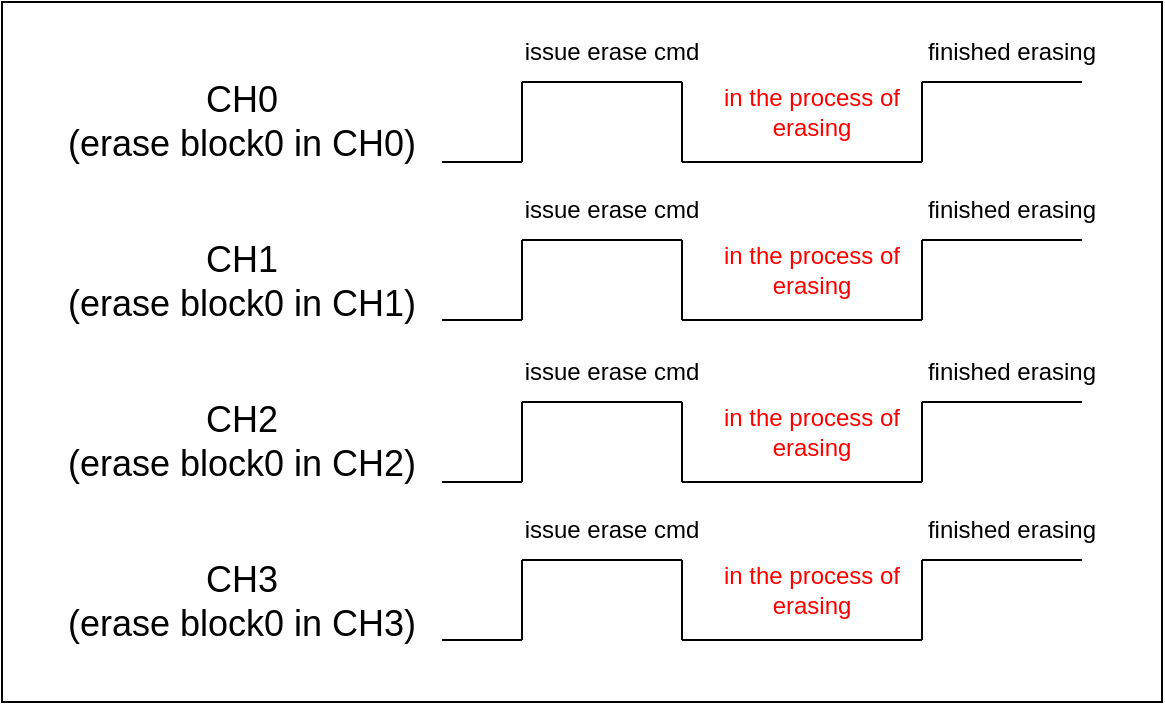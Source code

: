 <mxfile>
    <diagram id="hlbMp2S2ft_TFModSld7" name="第1頁">
        <mxGraphModel dx="935" dy="827" grid="1" gridSize="10" guides="1" tooltips="1" connect="1" arrows="1" fold="1" page="1" pageScale="1" pageWidth="827" pageHeight="1169" math="0" shadow="0">
            <root>
                <mxCell id="0"/>
                <mxCell id="1" parent="0"/>
                <mxCell id="172" value="" style="rounded=0;whiteSpace=wrap;html=1;" vertex="1" parent="1">
                    <mxGeometry x="100" y="360" width="580" height="350" as="geometry"/>
                </mxCell>
                <mxCell id="5" value="" style="endArrow=none;html=1;" edge="1" parent="1">
                    <mxGeometry width="50" height="50" relative="1" as="geometry">
                        <mxPoint x="360" y="400" as="sourcePoint"/>
                        <mxPoint x="440" y="400" as="targetPoint"/>
                    </mxGeometry>
                </mxCell>
                <mxCell id="6" value="" style="endArrow=none;html=1;" edge="1" parent="1">
                    <mxGeometry width="50" height="50" relative="1" as="geometry">
                        <mxPoint x="440" y="440" as="sourcePoint"/>
                        <mxPoint x="440" y="400" as="targetPoint"/>
                    </mxGeometry>
                </mxCell>
                <mxCell id="8" value="" style="endArrow=none;html=1;" edge="1" parent="1">
                    <mxGeometry width="50" height="50" relative="1" as="geometry">
                        <mxPoint x="440" y="440" as="sourcePoint"/>
                        <mxPoint x="560" y="440" as="targetPoint"/>
                    </mxGeometry>
                </mxCell>
                <mxCell id="9" value="" style="endArrow=none;html=1;" edge="1" parent="1">
                    <mxGeometry width="50" height="50" relative="1" as="geometry">
                        <mxPoint x="560" y="440" as="sourcePoint"/>
                        <mxPoint x="560" y="400" as="targetPoint"/>
                    </mxGeometry>
                </mxCell>
                <mxCell id="10" value="" style="endArrow=none;html=1;" edge="1" parent="1">
                    <mxGeometry width="50" height="50" relative="1" as="geometry">
                        <mxPoint x="600" y="400" as="sourcePoint"/>
                        <mxPoint x="600" y="400" as="targetPoint"/>
                    </mxGeometry>
                </mxCell>
                <mxCell id="27" value="issue erase cmd" style="text;strokeColor=none;align=center;fillColor=none;html=1;verticalAlign=middle;whiteSpace=wrap;rounded=0;" vertex="1" parent="1">
                    <mxGeometry x="350" y="370" width="110" height="30" as="geometry"/>
                </mxCell>
                <mxCell id="29" value="" style="endArrow=none;html=1;" edge="1" parent="1">
                    <mxGeometry width="50" height="50" relative="1" as="geometry">
                        <mxPoint x="520" y="400" as="sourcePoint"/>
                        <mxPoint x="520" y="400" as="targetPoint"/>
                    </mxGeometry>
                </mxCell>
                <mxCell id="31" value="" style="endArrow=none;html=1;" edge="1" parent="1">
                    <mxGeometry width="50" height="50" relative="1" as="geometry">
                        <mxPoint x="560" y="400" as="sourcePoint"/>
                        <mxPoint x="640" y="400" as="targetPoint"/>
                    </mxGeometry>
                </mxCell>
                <mxCell id="32" value="finished erasing" style="text;strokeColor=none;align=center;fillColor=none;html=1;verticalAlign=middle;whiteSpace=wrap;rounded=0;" vertex="1" parent="1">
                    <mxGeometry x="550" y="370" width="110" height="30" as="geometry"/>
                </mxCell>
                <mxCell id="33" value="&lt;font style=&quot;color: rgb(255, 0, 0);&quot;&gt;in the process of erasing&lt;/font&gt;" style="text;strokeColor=none;align=center;fillColor=none;html=1;verticalAlign=middle;whiteSpace=wrap;rounded=0;" vertex="1" parent="1">
                    <mxGeometry x="450" y="400" width="110" height="30" as="geometry"/>
                </mxCell>
                <mxCell id="116" value="" style="endArrow=none;html=1;" edge="1" parent="1">
                    <mxGeometry width="50" height="50" relative="1" as="geometry">
                        <mxPoint x="360" y="440" as="sourcePoint"/>
                        <mxPoint x="360" y="400" as="targetPoint"/>
                    </mxGeometry>
                </mxCell>
                <mxCell id="117" value="" style="endArrow=none;html=1;" edge="1" parent="1">
                    <mxGeometry width="50" height="50" relative="1" as="geometry">
                        <mxPoint x="320" y="440" as="sourcePoint"/>
                        <mxPoint x="360" y="440" as="targetPoint"/>
                    </mxGeometry>
                </mxCell>
                <mxCell id="124" value="&lt;font style=&quot;font-size: 18px;&quot;&gt;CH0&lt;/font&gt;&lt;div&gt;&lt;font style=&quot;font-size: 18px;&quot;&gt;(erase block0 in CH0)&lt;/font&gt;&lt;/div&gt;" style="text;html=1;align=center;verticalAlign=middle;whiteSpace=wrap;rounded=0;" vertex="1" parent="1">
                    <mxGeometry x="110" y="400" width="220" height="40" as="geometry"/>
                </mxCell>
                <mxCell id="130" value="&lt;font style=&quot;font-size: 18px;&quot;&gt;CH1&lt;/font&gt;&lt;div&gt;&lt;font style=&quot;font-size: 18px;&quot;&gt;(erase block0 in CH1)&lt;/font&gt;&lt;/div&gt;" style="text;html=1;align=center;verticalAlign=middle;whiteSpace=wrap;rounded=0;" vertex="1" parent="1">
                    <mxGeometry x="110" y="480" width="220" height="40" as="geometry"/>
                </mxCell>
                <mxCell id="131" value="&lt;font style=&quot;font-size: 18px;&quot;&gt;CH2&lt;/font&gt;&lt;div&gt;&lt;font style=&quot;font-size: 18px;&quot;&gt;(erase block0 in CH2)&lt;/font&gt;&lt;/div&gt;" style="text;html=1;align=center;verticalAlign=middle;whiteSpace=wrap;rounded=0;" vertex="1" parent="1">
                    <mxGeometry x="110" y="560" width="220" height="40" as="geometry"/>
                </mxCell>
                <mxCell id="132" value="&lt;font style=&quot;font-size: 18px;&quot;&gt;CH3&lt;/font&gt;&lt;div&gt;&lt;font style=&quot;font-size: 18px;&quot;&gt;(erase block0 in CH3)&lt;/font&gt;&lt;/div&gt;" style="text;html=1;align=center;verticalAlign=middle;whiteSpace=wrap;rounded=0;" vertex="1" parent="1">
                    <mxGeometry x="110" y="640" width="220" height="40" as="geometry"/>
                </mxCell>
                <mxCell id="173" value="" style="endArrow=none;html=1;" edge="1" parent="1">
                    <mxGeometry width="50" height="50" relative="1" as="geometry">
                        <mxPoint x="360" y="479" as="sourcePoint"/>
                        <mxPoint x="440" y="479" as="targetPoint"/>
                    </mxGeometry>
                </mxCell>
                <mxCell id="174" value="" style="endArrow=none;html=1;" edge="1" parent="1">
                    <mxGeometry width="50" height="50" relative="1" as="geometry">
                        <mxPoint x="440" y="519" as="sourcePoint"/>
                        <mxPoint x="440" y="479" as="targetPoint"/>
                    </mxGeometry>
                </mxCell>
                <mxCell id="175" value="" style="endArrow=none;html=1;" edge="1" parent="1">
                    <mxGeometry width="50" height="50" relative="1" as="geometry">
                        <mxPoint x="440" y="519" as="sourcePoint"/>
                        <mxPoint x="560" y="519" as="targetPoint"/>
                    </mxGeometry>
                </mxCell>
                <mxCell id="176" value="" style="endArrow=none;html=1;" edge="1" parent="1">
                    <mxGeometry width="50" height="50" relative="1" as="geometry">
                        <mxPoint x="560" y="519" as="sourcePoint"/>
                        <mxPoint x="560" y="479" as="targetPoint"/>
                    </mxGeometry>
                </mxCell>
                <mxCell id="177" value="" style="endArrow=none;html=1;" edge="1" parent="1">
                    <mxGeometry width="50" height="50" relative="1" as="geometry">
                        <mxPoint x="600" y="479" as="sourcePoint"/>
                        <mxPoint x="600" y="479" as="targetPoint"/>
                    </mxGeometry>
                </mxCell>
                <mxCell id="178" value="issue erase cmd" style="text;strokeColor=none;align=center;fillColor=none;html=1;verticalAlign=middle;whiteSpace=wrap;rounded=0;" vertex="1" parent="1">
                    <mxGeometry x="350" y="449" width="110" height="30" as="geometry"/>
                </mxCell>
                <mxCell id="179" value="" style="endArrow=none;html=1;" edge="1" parent="1">
                    <mxGeometry width="50" height="50" relative="1" as="geometry">
                        <mxPoint x="520" y="479" as="sourcePoint"/>
                        <mxPoint x="520" y="479" as="targetPoint"/>
                    </mxGeometry>
                </mxCell>
                <mxCell id="180" value="" style="endArrow=none;html=1;" edge="1" parent="1">
                    <mxGeometry width="50" height="50" relative="1" as="geometry">
                        <mxPoint x="560" y="479" as="sourcePoint"/>
                        <mxPoint x="640" y="479" as="targetPoint"/>
                    </mxGeometry>
                </mxCell>
                <mxCell id="181" value="finished erasing" style="text;strokeColor=none;align=center;fillColor=none;html=1;verticalAlign=middle;whiteSpace=wrap;rounded=0;" vertex="1" parent="1">
                    <mxGeometry x="550" y="449" width="110" height="30" as="geometry"/>
                </mxCell>
                <mxCell id="182" value="&lt;font style=&quot;color: rgb(255, 0, 0);&quot;&gt;in the process of erasing&lt;/font&gt;" style="text;strokeColor=none;align=center;fillColor=none;html=1;verticalAlign=middle;whiteSpace=wrap;rounded=0;" vertex="1" parent="1">
                    <mxGeometry x="450" y="479" width="110" height="30" as="geometry"/>
                </mxCell>
                <mxCell id="183" value="" style="endArrow=none;html=1;" edge="1" parent="1">
                    <mxGeometry width="50" height="50" relative="1" as="geometry">
                        <mxPoint x="360" y="519" as="sourcePoint"/>
                        <mxPoint x="360" y="479" as="targetPoint"/>
                    </mxGeometry>
                </mxCell>
                <mxCell id="184" value="" style="endArrow=none;html=1;" edge="1" parent="1">
                    <mxGeometry width="50" height="50" relative="1" as="geometry">
                        <mxPoint x="320" y="519" as="sourcePoint"/>
                        <mxPoint x="360" y="519" as="targetPoint"/>
                    </mxGeometry>
                </mxCell>
                <mxCell id="185" value="" style="endArrow=none;html=1;" edge="1" parent="1">
                    <mxGeometry width="50" height="50" relative="1" as="geometry">
                        <mxPoint x="360" y="560" as="sourcePoint"/>
                        <mxPoint x="440" y="560" as="targetPoint"/>
                    </mxGeometry>
                </mxCell>
                <mxCell id="186" value="" style="endArrow=none;html=1;" edge="1" parent="1">
                    <mxGeometry width="50" height="50" relative="1" as="geometry">
                        <mxPoint x="440" y="600" as="sourcePoint"/>
                        <mxPoint x="440" y="560" as="targetPoint"/>
                    </mxGeometry>
                </mxCell>
                <mxCell id="187" value="" style="endArrow=none;html=1;" edge="1" parent="1">
                    <mxGeometry width="50" height="50" relative="1" as="geometry">
                        <mxPoint x="440" y="600" as="sourcePoint"/>
                        <mxPoint x="560" y="600" as="targetPoint"/>
                    </mxGeometry>
                </mxCell>
                <mxCell id="188" value="" style="endArrow=none;html=1;" edge="1" parent="1">
                    <mxGeometry width="50" height="50" relative="1" as="geometry">
                        <mxPoint x="560" y="600" as="sourcePoint"/>
                        <mxPoint x="560" y="560" as="targetPoint"/>
                    </mxGeometry>
                </mxCell>
                <mxCell id="189" value="" style="endArrow=none;html=1;" edge="1" parent="1">
                    <mxGeometry width="50" height="50" relative="1" as="geometry">
                        <mxPoint x="600" y="560" as="sourcePoint"/>
                        <mxPoint x="600" y="560" as="targetPoint"/>
                    </mxGeometry>
                </mxCell>
                <mxCell id="190" value="issue erase cmd" style="text;strokeColor=none;align=center;fillColor=none;html=1;verticalAlign=middle;whiteSpace=wrap;rounded=0;" vertex="1" parent="1">
                    <mxGeometry x="350" y="530" width="110" height="30" as="geometry"/>
                </mxCell>
                <mxCell id="191" value="" style="endArrow=none;html=1;" edge="1" parent="1">
                    <mxGeometry width="50" height="50" relative="1" as="geometry">
                        <mxPoint x="520" y="560" as="sourcePoint"/>
                        <mxPoint x="520" y="560" as="targetPoint"/>
                    </mxGeometry>
                </mxCell>
                <mxCell id="192" value="" style="endArrow=none;html=1;" edge="1" parent="1">
                    <mxGeometry width="50" height="50" relative="1" as="geometry">
                        <mxPoint x="560" y="560" as="sourcePoint"/>
                        <mxPoint x="640" y="560" as="targetPoint"/>
                    </mxGeometry>
                </mxCell>
                <mxCell id="193" value="finished erasing" style="text;strokeColor=none;align=center;fillColor=none;html=1;verticalAlign=middle;whiteSpace=wrap;rounded=0;" vertex="1" parent="1">
                    <mxGeometry x="550" y="530" width="110" height="30" as="geometry"/>
                </mxCell>
                <mxCell id="194" value="&lt;font style=&quot;color: rgb(255, 0, 0);&quot;&gt;in the process of erasing&lt;/font&gt;" style="text;strokeColor=none;align=center;fillColor=none;html=1;verticalAlign=middle;whiteSpace=wrap;rounded=0;" vertex="1" parent="1">
                    <mxGeometry x="450" y="560" width="110" height="30" as="geometry"/>
                </mxCell>
                <mxCell id="195" value="" style="endArrow=none;html=1;" edge="1" parent="1">
                    <mxGeometry width="50" height="50" relative="1" as="geometry">
                        <mxPoint x="360" y="600" as="sourcePoint"/>
                        <mxPoint x="360" y="560" as="targetPoint"/>
                    </mxGeometry>
                </mxCell>
                <mxCell id="196" value="" style="endArrow=none;html=1;" edge="1" parent="1">
                    <mxGeometry width="50" height="50" relative="1" as="geometry">
                        <mxPoint x="320" y="600" as="sourcePoint"/>
                        <mxPoint x="360" y="600" as="targetPoint"/>
                    </mxGeometry>
                </mxCell>
                <mxCell id="197" value="" style="endArrow=none;html=1;" edge="1" parent="1">
                    <mxGeometry width="50" height="50" relative="1" as="geometry">
                        <mxPoint x="360" y="639" as="sourcePoint"/>
                        <mxPoint x="440" y="639" as="targetPoint"/>
                    </mxGeometry>
                </mxCell>
                <mxCell id="198" value="" style="endArrow=none;html=1;" edge="1" parent="1">
                    <mxGeometry width="50" height="50" relative="1" as="geometry">
                        <mxPoint x="440" y="679" as="sourcePoint"/>
                        <mxPoint x="440" y="639" as="targetPoint"/>
                    </mxGeometry>
                </mxCell>
                <mxCell id="199" value="" style="endArrow=none;html=1;" edge="1" parent="1">
                    <mxGeometry width="50" height="50" relative="1" as="geometry">
                        <mxPoint x="440" y="679" as="sourcePoint"/>
                        <mxPoint x="560" y="679" as="targetPoint"/>
                    </mxGeometry>
                </mxCell>
                <mxCell id="200" value="" style="endArrow=none;html=1;" edge="1" parent="1">
                    <mxGeometry width="50" height="50" relative="1" as="geometry">
                        <mxPoint x="560" y="679" as="sourcePoint"/>
                        <mxPoint x="560" y="639" as="targetPoint"/>
                    </mxGeometry>
                </mxCell>
                <mxCell id="201" value="" style="endArrow=none;html=1;" edge="1" parent="1">
                    <mxGeometry width="50" height="50" relative="1" as="geometry">
                        <mxPoint x="600" y="639" as="sourcePoint"/>
                        <mxPoint x="600" y="639" as="targetPoint"/>
                    </mxGeometry>
                </mxCell>
                <mxCell id="202" value="issue erase cmd" style="text;strokeColor=none;align=center;fillColor=none;html=1;verticalAlign=middle;whiteSpace=wrap;rounded=0;" vertex="1" parent="1">
                    <mxGeometry x="350" y="609" width="110" height="30" as="geometry"/>
                </mxCell>
                <mxCell id="203" value="" style="endArrow=none;html=1;" edge="1" parent="1">
                    <mxGeometry width="50" height="50" relative="1" as="geometry">
                        <mxPoint x="520" y="639" as="sourcePoint"/>
                        <mxPoint x="520" y="639" as="targetPoint"/>
                    </mxGeometry>
                </mxCell>
                <mxCell id="204" value="" style="endArrow=none;html=1;" edge="1" parent="1">
                    <mxGeometry width="50" height="50" relative="1" as="geometry">
                        <mxPoint x="560" y="639" as="sourcePoint"/>
                        <mxPoint x="640" y="639" as="targetPoint"/>
                    </mxGeometry>
                </mxCell>
                <mxCell id="205" value="finished erasing" style="text;strokeColor=none;align=center;fillColor=none;html=1;verticalAlign=middle;whiteSpace=wrap;rounded=0;" vertex="1" parent="1">
                    <mxGeometry x="550" y="609" width="110" height="30" as="geometry"/>
                </mxCell>
                <mxCell id="206" value="&lt;font style=&quot;color: rgb(255, 0, 0);&quot;&gt;in the process of erasing&lt;/font&gt;" style="text;strokeColor=none;align=center;fillColor=none;html=1;verticalAlign=middle;whiteSpace=wrap;rounded=0;" vertex="1" parent="1">
                    <mxGeometry x="450" y="639" width="110" height="30" as="geometry"/>
                </mxCell>
                <mxCell id="207" value="" style="endArrow=none;html=1;" edge="1" parent="1">
                    <mxGeometry width="50" height="50" relative="1" as="geometry">
                        <mxPoint x="360" y="679" as="sourcePoint"/>
                        <mxPoint x="360" y="639" as="targetPoint"/>
                    </mxGeometry>
                </mxCell>
                <mxCell id="208" value="" style="endArrow=none;html=1;" edge="1" parent="1">
                    <mxGeometry width="50" height="50" relative="1" as="geometry">
                        <mxPoint x="320" y="679" as="sourcePoint"/>
                        <mxPoint x="360" y="679" as="targetPoint"/>
                    </mxGeometry>
                </mxCell>
            </root>
        </mxGraphModel>
    </diagram>
</mxfile>